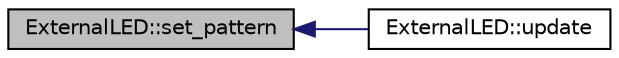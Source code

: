 digraph "ExternalLED::set_pattern"
{
 // INTERACTIVE_SVG=YES
  edge [fontname="Helvetica",fontsize="10",labelfontname="Helvetica",labelfontsize="10"];
  node [fontname="Helvetica",fontsize="10",shape=record];
  rankdir="LR";
  Node1 [label="ExternalLED::set_pattern",height=0.2,width=0.4,color="black", fillcolor="grey75", style="filled", fontcolor="black"];
  Node1 -> Node2 [dir="back",color="midnightblue",fontsize="10",style="solid",fontname="Helvetica"];
  Node2 [label="ExternalLED::update",height=0.2,width=0.4,color="black", fillcolor="white", style="filled",URL="$classExternalLED.html#a8cb1175f00faa179f2f68f39ac50a458"];
}
